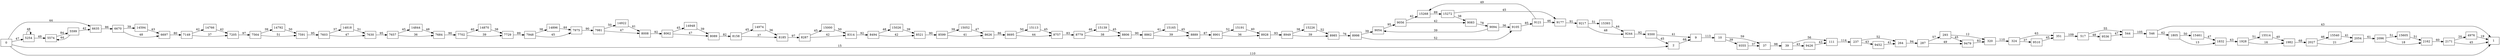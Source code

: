 digraph {
	graph [rankdir=LR]
	node [shape=rectangle]
	2 -> 9 [label=68]
	9 -> 10 [label=113]
	10 -> 37 [label=59]
	10 -> 9355 [label=39]
	37 -> 39 [label=98]
	39 -> 111 [label=56]
	39 -> 9426 [label=43]
	111 -> 237 [label=114]
	237 -> 264 [label=52]
	237 -> 9452 [label=43]
	264 -> 287 [label=94]
	287 -> 293 [label=57]
	287 -> 9479 [label=49]
	293 -> 320 [label=12]
	293 -> 9479 [label=45]
	320 -> 324 [label=110]
	324 -> 351 [label=63]
	324 -> 9510 [label=37]
	351 -> 517 [label=109]
	517 -> 544 [label=55]
	517 -> 9536 [label=48]
	544 -> 546 [label=105]
	546 -> 1805 [label=62]
	546 -> 1 [label=43]
	1805 -> 1832 [label=13]
	1805 -> 15461 [label=50]
	1832 -> 1928 [label=63]
	1928 -> 1982 [label=16]
	1928 -> 15514 [label=51]
	1982 -> 2027 [label=68]
	2027 -> 2054 [label=21]
	2027 -> 15540 [label=46]
	2054 -> 2096 [label=61]
	2096 -> 2162 [label=18]
	2096 -> 15605 [label=51]
	2162 -> 2171 [label=60]
	2171 -> 1 [label=45]
	2171 -> 4976 [label=20]
	4976 -> 1 [label=19]
	5254 -> 5254 [label=48]
	5254 -> 5574 [label=49]
	5574 -> 5599 [label=84]
	5599 -> 5574 [label=44]
	5599 -> 6635 [label=42]
	6635 -> 6670 [label=86]
	6670 -> 6697 [label=48]
	6670 -> 14594 [label=39]
	6697 -> 7149 [label=80]
	7149 -> 7205 [label=37]
	7149 -> 14766 [label=42]
	7205 -> 7564 [label=97]
	7564 -> 7591 [label=51]
	7564 -> 14792 [label=39]
	7591 -> 7603 [label=95]
	7603 -> 7630 [label=47]
	7603 -> 14818 [label=37]
	7630 -> 7657 [label=95]
	7657 -> 7684 [label=36]
	7657 -> 14844 [label=45]
	7684 -> 7702 [label=90]
	7702 -> 7729 [label=39]
	7702 -> 14870 [label=40]
	7729 -> 7948 [label=89]
	7948 -> 7975 [label=45]
	7948 -> 14896 [label=38]
	7975 -> 7981 [label=90]
	7981 -> 8008 [label=47]
	7981 -> 14922 [label=50]
	8008 -> 8062 [label=92]
	8062 -> 8089 [label=47]
	8062 -> 14948 [label=45]
	8089 -> 8158 [label=82]
	8158 -> 8185 [label=37]
	8158 -> 14974 [label=45]
	8185 -> 8287 [label=97]
	8287 -> 8314 [label=42]
	8287 -> 15000 [label=45]
	8314 -> 8494 [label=92]
	8494 -> 8521 [label=42]
	8494 -> 15026 [label=48]
	8521 -> 8599 [label=90]
	8599 -> 8626 [label=41]
	8599 -> 15052 [label=39]
	8626 -> 8695 [label=86]
	8695 -> 8757 [label=44]
	8695 -> 15113 [label=50]
	8757 -> 8779 [label=83]
	8779 -> 8806 [label=38]
	8779 -> 15139 [label=46]
	8806 -> 8862 [label=90]
	8862 -> 8889 [label=39]
	8862 -> 15165 [label=41]
	8889 -> 8901 [label=87]
	8901 -> 8928 [label=36]
	8901 -> 15191 [label=52]
	8928 -> 8949 [label=93]
	8949 -> 8985 [label=39]
	8949 -> 15226 [label=38]
	8985 -> 8998 [label=76]
	8998 -> 9054 [label=39]
	8998 -> 9105 [label=52]
	9054 -> 9056 [label=95]
	9056 -> 15268 [label=42]
	9056 -> 9083 [label=42]
	9083 -> 9094 [label=78]
	9094 -> 9105 [label=36]
	9094 -> 9054 [label=39]
	9105 -> 9121 [label=85]
	9121 -> 9177 [label=46]
	9121 -> 15268 [label=49]
	9177 -> 9217 [label=91]
	9217 -> 9244 [label=48]
	9217 -> 15393 [label=51]
	9244 -> 9300 [label=92]
	9300 -> 9 [label=41]
	9300 -> 2 [label=45]
	9355 -> 37 [label=37]
	9426 -> 111 [label=43]
	9452 -> 264 [label=41]
	9479 -> 320 [label=83]
	9510 -> 351 [label=45]
	9536 -> 544 [label=47]
	14594 -> 6697 [label=43]
	14766 -> 7205 [label=42]
	14792 -> 7591 [label=50]
	14818 -> 7630 [label=51]
	14844 -> 7684 [label=48]
	14870 -> 7729 [label=38]
	14896 -> 7975 [label=44]
	14922 -> 8008 [label=41]
	14948 -> 8089 [label=39]
	14974 -> 8185 [label=36]
	15000 -> 8314 [label=50]
	15026 -> 8521 [label=39]
	15052 -> 8626 [label=47]
	15113 -> 8757 [label=45]
	15139 -> 8806 [label=45]
	15165 -> 8889 [label=45]
	15191 -> 8928 [label=40]
	15226 -> 8985 [label=52]
	15268 -> 15272 [label=89]
	15272 -> 9083 [label=38]
	15272 -> 9177 [label=45]
	15393 -> 9244 [label=44]
	15461 -> 1832 [label=47]
	15514 -> 1982 [label=40]
	15540 -> 2054 [label=41]
	15605 -> 2162 [label=51]
	0 -> 2 [label=15]
	0 -> 6635 [label=44]
	0 -> 5254 [label=47]
	0 -> 1 [label=110]
}
